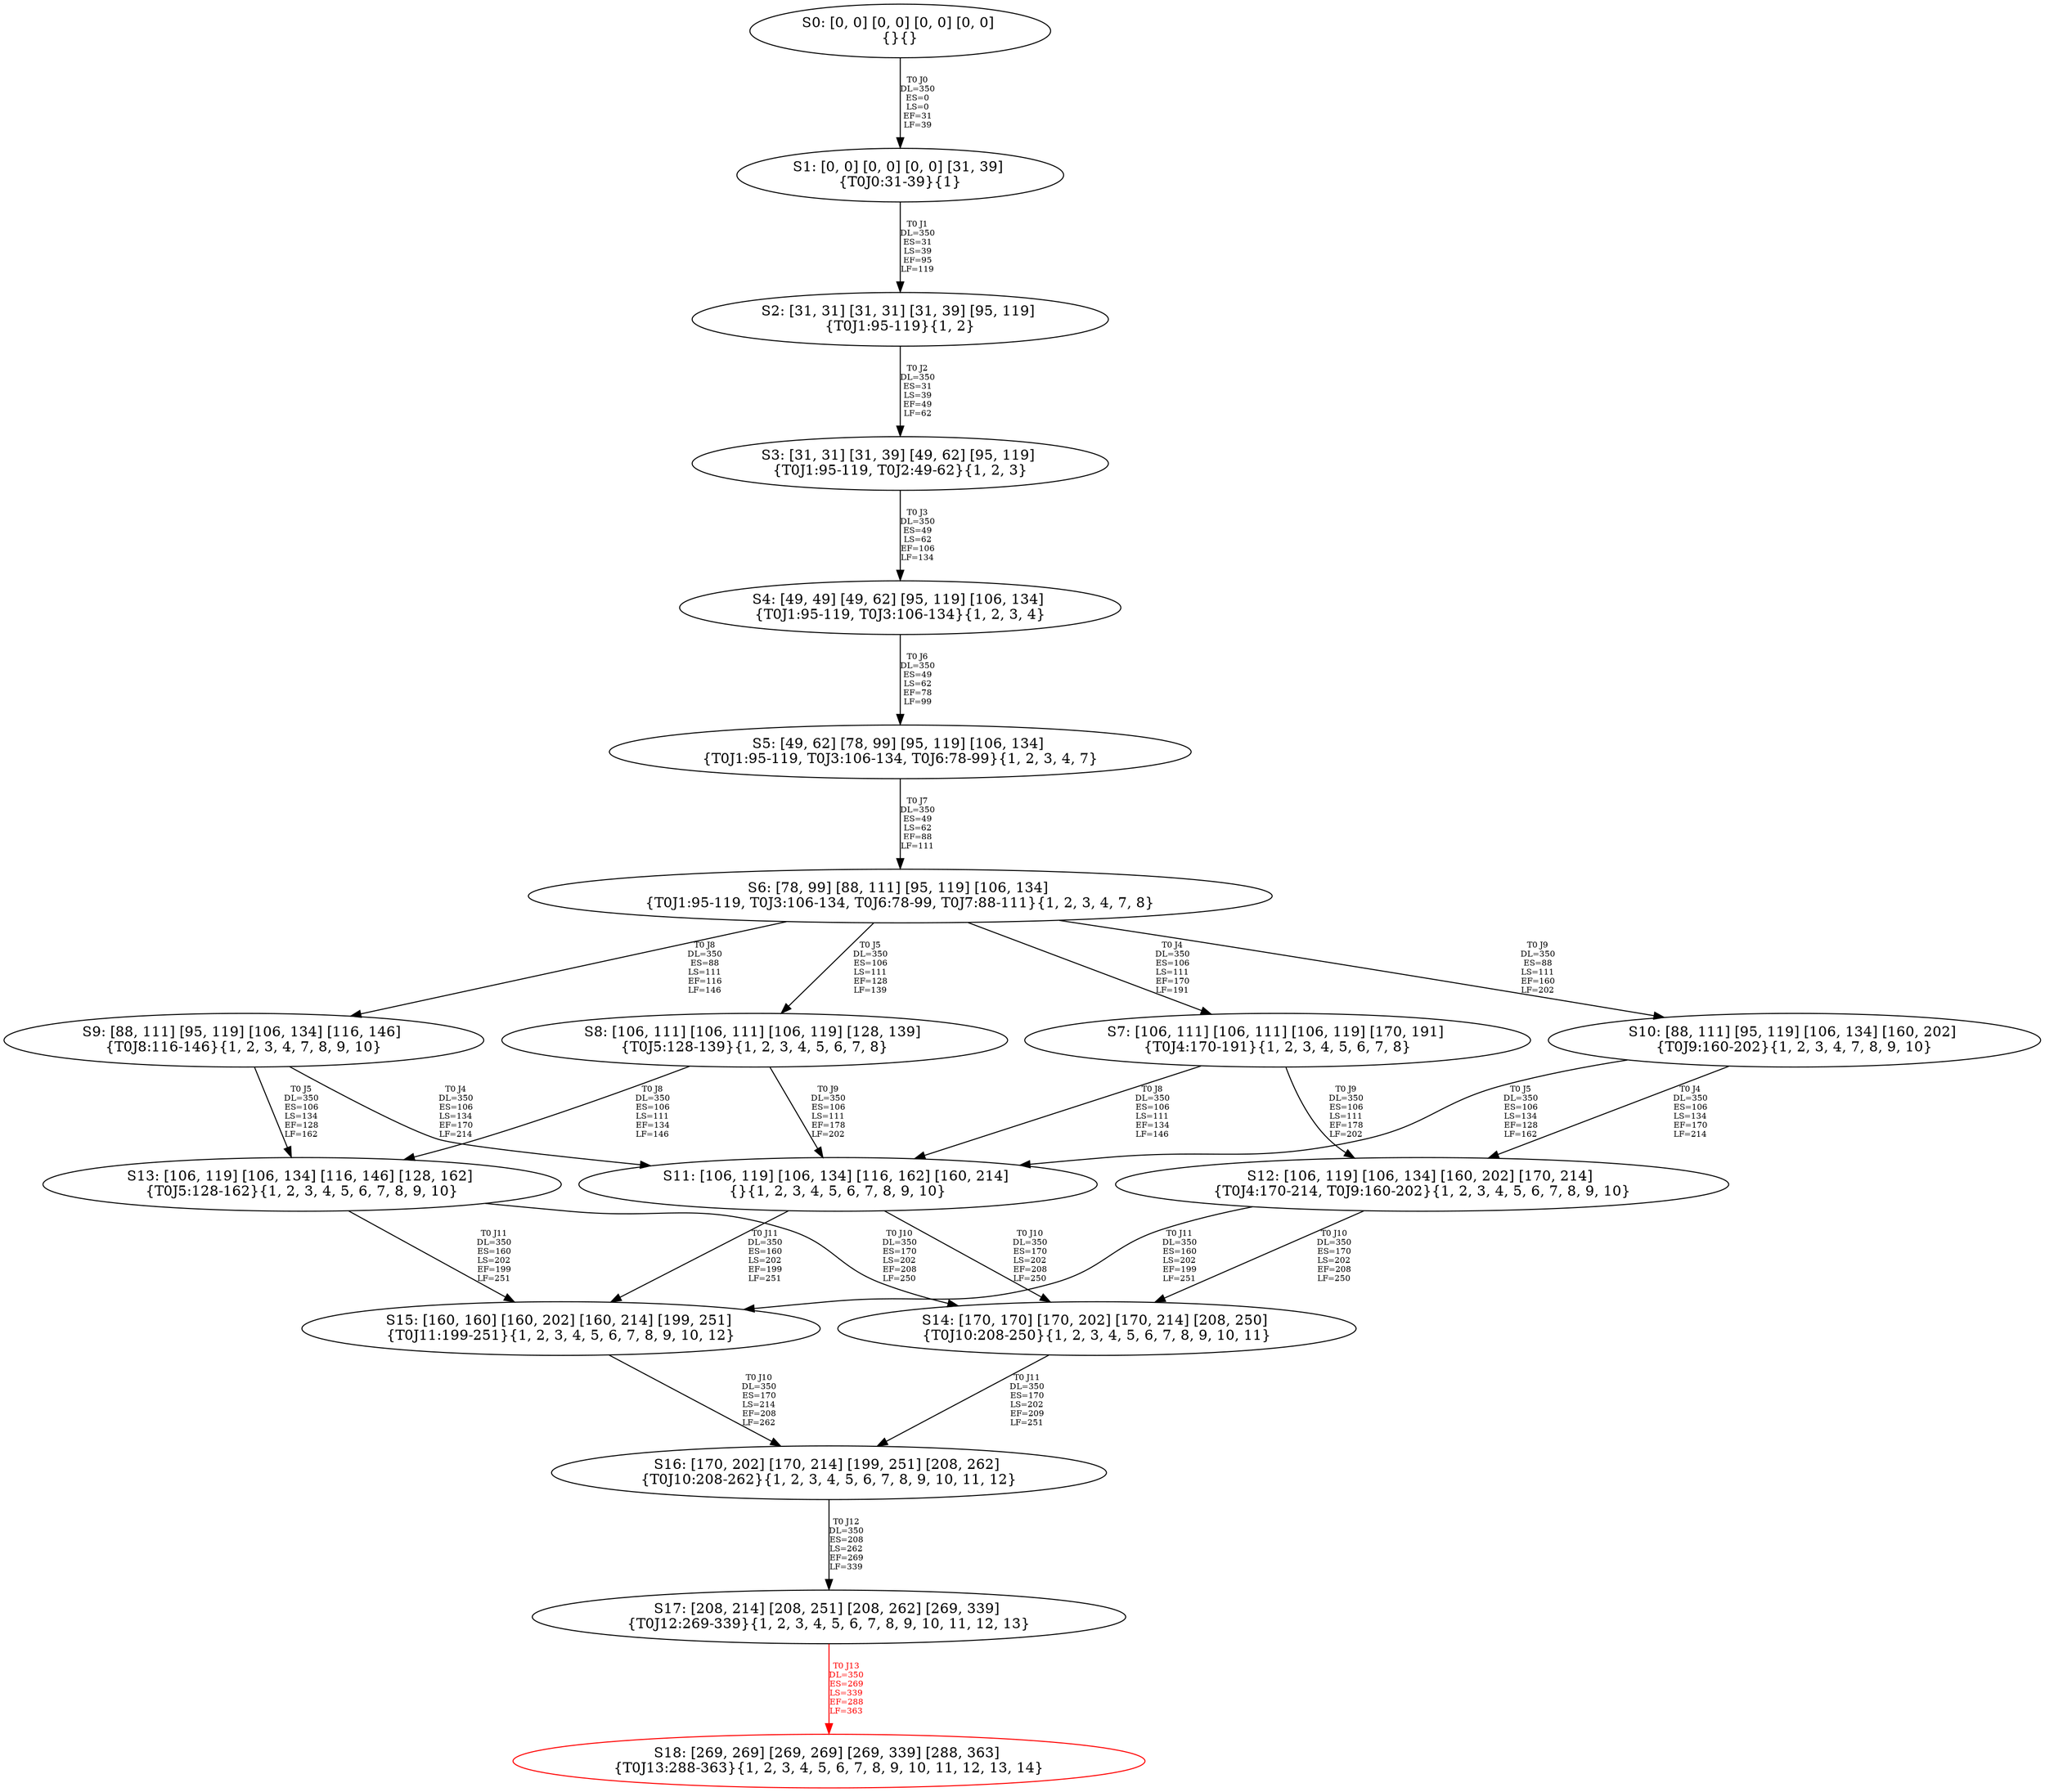 digraph {
	S0[label="S0: [0, 0] [0, 0] [0, 0] [0, 0] \n{}{}"];
	S1[label="S1: [0, 0] [0, 0] [0, 0] [31, 39] \n{T0J0:31-39}{1}"];
	S2[label="S2: [31, 31] [31, 31] [31, 39] [95, 119] \n{T0J1:95-119}{1, 2}"];
	S3[label="S3: [31, 31] [31, 39] [49, 62] [95, 119] \n{T0J1:95-119, T0J2:49-62}{1, 2, 3}"];
	S4[label="S4: [49, 49] [49, 62] [95, 119] [106, 134] \n{T0J1:95-119, T0J3:106-134}{1, 2, 3, 4}"];
	S5[label="S5: [49, 62] [78, 99] [95, 119] [106, 134] \n{T0J1:95-119, T0J3:106-134, T0J6:78-99}{1, 2, 3, 4, 7}"];
	S6[label="S6: [78, 99] [88, 111] [95, 119] [106, 134] \n{T0J1:95-119, T0J3:106-134, T0J6:78-99, T0J7:88-111}{1, 2, 3, 4, 7, 8}"];
	S7[label="S7: [106, 111] [106, 111] [106, 119] [170, 191] \n{T0J4:170-191}{1, 2, 3, 4, 5, 6, 7, 8}"];
	S8[label="S8: [106, 111] [106, 111] [106, 119] [128, 139] \n{T0J5:128-139}{1, 2, 3, 4, 5, 6, 7, 8}"];
	S9[label="S9: [88, 111] [95, 119] [106, 134] [116, 146] \n{T0J8:116-146}{1, 2, 3, 4, 7, 8, 9, 10}"];
	S10[label="S10: [88, 111] [95, 119] [106, 134] [160, 202] \n{T0J9:160-202}{1, 2, 3, 4, 7, 8, 9, 10}"];
	S11[label="S11: [106, 119] [106, 134] [116, 162] [160, 214] \n{}{1, 2, 3, 4, 5, 6, 7, 8, 9, 10}"];
	S12[label="S12: [106, 119] [106, 134] [160, 202] [170, 214] \n{T0J4:170-214, T0J9:160-202}{1, 2, 3, 4, 5, 6, 7, 8, 9, 10}"];
	S13[label="S13: [106, 119] [106, 134] [116, 146] [128, 162] \n{T0J5:128-162}{1, 2, 3, 4, 5, 6, 7, 8, 9, 10}"];
	S14[label="S14: [170, 170] [170, 202] [170, 214] [208, 250] \n{T0J10:208-250}{1, 2, 3, 4, 5, 6, 7, 8, 9, 10, 11}"];
	S15[label="S15: [160, 160] [160, 202] [160, 214] [199, 251] \n{T0J11:199-251}{1, 2, 3, 4, 5, 6, 7, 8, 9, 10, 12}"];
	S16[label="S16: [170, 202] [170, 214] [199, 251] [208, 262] \n{T0J10:208-262}{1, 2, 3, 4, 5, 6, 7, 8, 9, 10, 11, 12}"];
	S17[label="S17: [208, 214] [208, 251] [208, 262] [269, 339] \n{T0J12:269-339}{1, 2, 3, 4, 5, 6, 7, 8, 9, 10, 11, 12, 13}"];
	S18[label="S18: [269, 269] [269, 269] [269, 339] [288, 363] \n{T0J13:288-363}{1, 2, 3, 4, 5, 6, 7, 8, 9, 10, 11, 12, 13, 14}"];
	S0 -> S1[label="T0 J0\nDL=350\nES=0\nLS=0\nEF=31\nLF=39",fontsize=8];
	S1 -> S2[label="T0 J1\nDL=350\nES=31\nLS=39\nEF=95\nLF=119",fontsize=8];
	S2 -> S3[label="T0 J2\nDL=350\nES=31\nLS=39\nEF=49\nLF=62",fontsize=8];
	S3 -> S4[label="T0 J3\nDL=350\nES=49\nLS=62\nEF=106\nLF=134",fontsize=8];
	S4 -> S5[label="T0 J6\nDL=350\nES=49\nLS=62\nEF=78\nLF=99",fontsize=8];
	S5 -> S6[label="T0 J7\nDL=350\nES=49\nLS=62\nEF=88\nLF=111",fontsize=8];
	S6 -> S7[label="T0 J4\nDL=350\nES=106\nLS=111\nEF=170\nLF=191",fontsize=8];
	S6 -> S8[label="T0 J5\nDL=350\nES=106\nLS=111\nEF=128\nLF=139",fontsize=8];
	S6 -> S9[label="T0 J8\nDL=350\nES=88\nLS=111\nEF=116\nLF=146",fontsize=8];
	S6 -> S10[label="T0 J9\nDL=350\nES=88\nLS=111\nEF=160\nLF=202",fontsize=8];
	S7 -> S11[label="T0 J8\nDL=350\nES=106\nLS=111\nEF=134\nLF=146",fontsize=8];
	S7 -> S12[label="T0 J9\nDL=350\nES=106\nLS=111\nEF=178\nLF=202",fontsize=8];
	S8 -> S13[label="T0 J8\nDL=350\nES=106\nLS=111\nEF=134\nLF=146",fontsize=8];
	S8 -> S11[label="T0 J9\nDL=350\nES=106\nLS=111\nEF=178\nLF=202",fontsize=8];
	S9 -> S11[label="T0 J4\nDL=350\nES=106\nLS=134\nEF=170\nLF=214",fontsize=8];
	S9 -> S13[label="T0 J5\nDL=350\nES=106\nLS=134\nEF=128\nLF=162",fontsize=8];
	S10 -> S12[label="T0 J4\nDL=350\nES=106\nLS=134\nEF=170\nLF=214",fontsize=8];
	S10 -> S11[label="T0 J5\nDL=350\nES=106\nLS=134\nEF=128\nLF=162",fontsize=8];
	S11 -> S14[label="T0 J10\nDL=350\nES=170\nLS=202\nEF=208\nLF=250",fontsize=8];
	S11 -> S15[label="T0 J11\nDL=350\nES=160\nLS=202\nEF=199\nLF=251",fontsize=8];
	S12 -> S14[label="T0 J10\nDL=350\nES=170\nLS=202\nEF=208\nLF=250",fontsize=8];
	S12 -> S15[label="T0 J11\nDL=350\nES=160\nLS=202\nEF=199\nLF=251",fontsize=8];
	S13 -> S14[label="T0 J10\nDL=350\nES=170\nLS=202\nEF=208\nLF=250",fontsize=8];
	S13 -> S15[label="T0 J11\nDL=350\nES=160\nLS=202\nEF=199\nLF=251",fontsize=8];
	S14 -> S16[label="T0 J11\nDL=350\nES=170\nLS=202\nEF=209\nLF=251",fontsize=8];
	S15 -> S16[label="T0 J10\nDL=350\nES=170\nLS=214\nEF=208\nLF=262",fontsize=8];
	S16 -> S17[label="T0 J12\nDL=350\nES=208\nLS=262\nEF=269\nLF=339",fontsize=8];
	S17 -> S18[label="T0 J13\nDL=350\nES=269\nLS=339\nEF=288\nLF=363",color=Red,fontcolor=Red,fontsize=8];
S18[color=Red];
}
